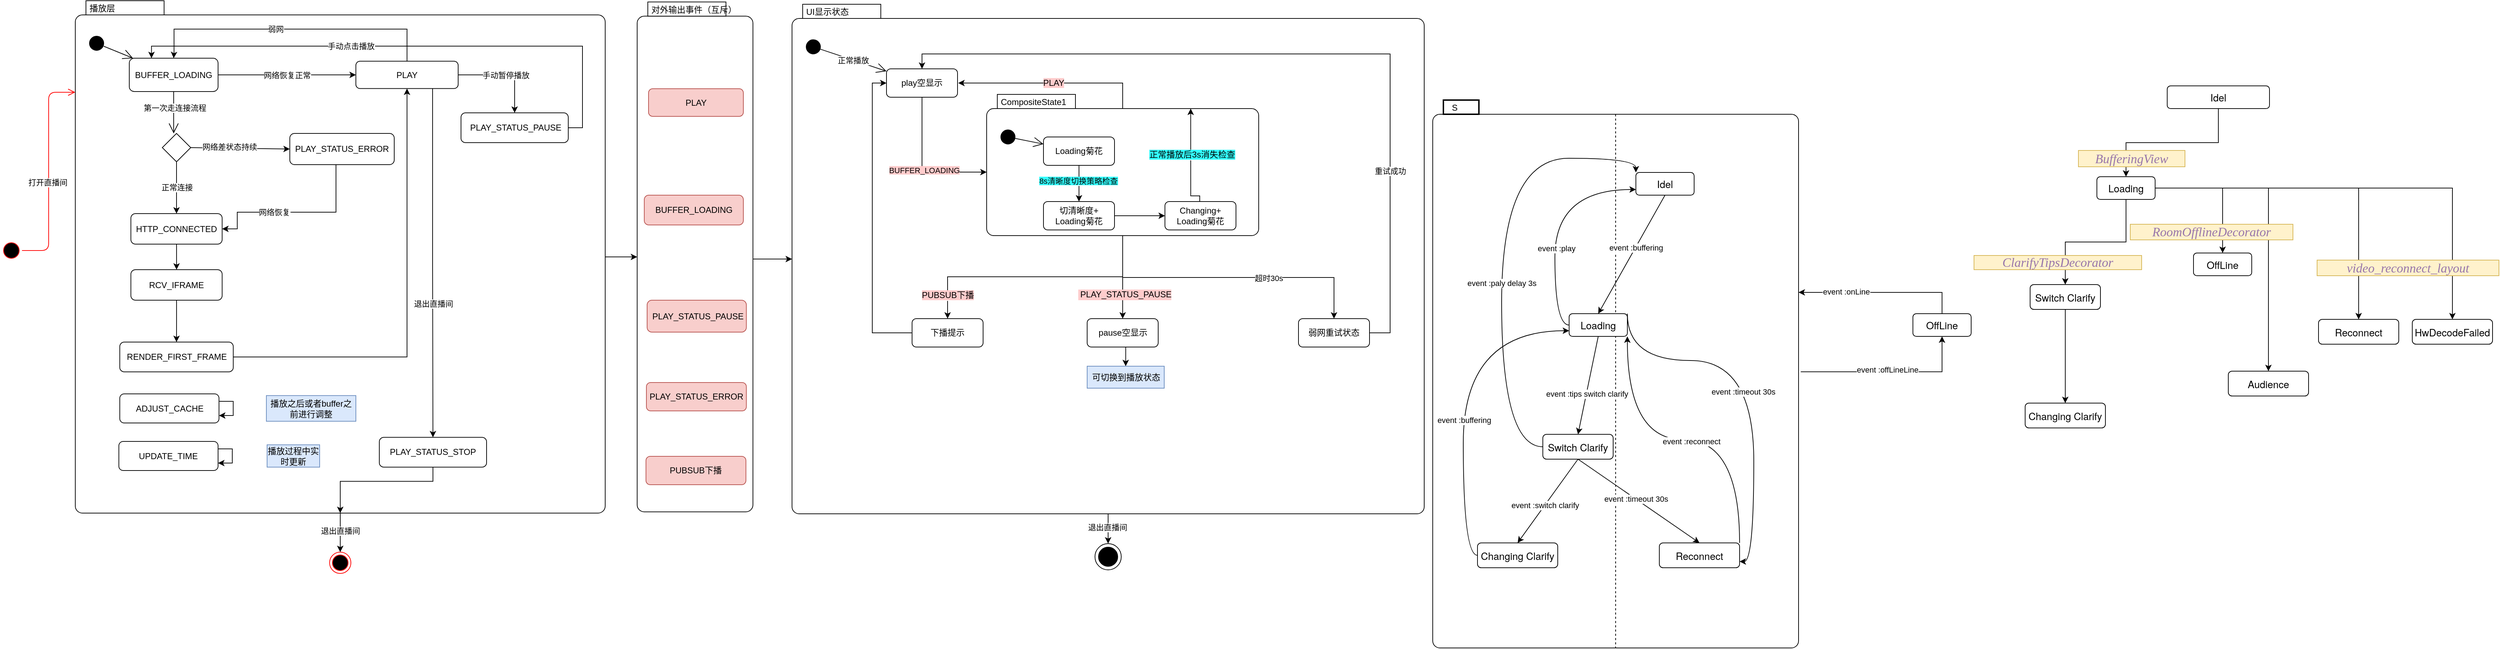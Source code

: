 <mxfile version="13.3.9" type="github">
  <diagram id="amrAe1FXWB98-2LjFH7b" name="Page-1">
    <mxGraphModel dx="2916" dy="997" grid="0" gridSize="10" guides="1" tooltips="1" connect="1" arrows="1" fold="1" page="1" pageScale="1" pageWidth="850" pageHeight="1100" math="0" shadow="0">
      <root>
        <mxCell id="0" />
        <mxCell id="1" parent="0" />
        <mxCell id="_pSZeCRedl2bUFnM4k-u-33" value="S" style="shape=mxgraph.sysml.region;align=left;verticalAlign=top;spacingTop=-3;spacingLeft=25;" parent="1" vertex="1">
          <mxGeometry x="1993" y="229" width="515" height="772" as="geometry" />
        </mxCell>
        <mxCell id="fQ577wyoKTEt6M08ta1X-2" value="" style="ellipse;html=1;shape=startState;fillColor=#000000;strokeColor=#ff0000;" parent="1" vertex="1">
          <mxGeometry x="-23" y="426" width="30" height="30" as="geometry" />
        </mxCell>
        <mxCell id="fQ577wyoKTEt6M08ta1X-3" value="" style="edgeStyle=orthogonalEdgeStyle;html=1;verticalAlign=bottom;endArrow=open;endSize=8;strokeColor=#ff0000;entryX=0;entryY=0;entryDx=0;entryDy=129;entryPerimeter=0;" parent="1" source="fQ577wyoKTEt6M08ta1X-2" target="fQ577wyoKTEt6M08ta1X-19" edge="1">
          <mxGeometry relative="1" as="geometry">
            <mxPoint x="256" y="463" as="targetPoint" />
          </mxGeometry>
        </mxCell>
        <mxCell id="fQ577wyoKTEt6M08ta1X-6" value="打开直播间" style="edgeLabel;html=1;align=center;verticalAlign=middle;resizable=0;points=[];" parent="fQ577wyoKTEt6M08ta1X-3" vertex="1" connectable="0">
          <mxGeometry x="-0.101" y="2" relative="1" as="geometry">
            <mxPoint as="offset" />
          </mxGeometry>
        </mxCell>
        <mxCell id="fQ577wyoKTEt6M08ta1X-74" value="" style="edgeStyle=orthogonalEdgeStyle;rounded=0;orthogonalLoop=1;jettySize=auto;html=1;" parent="1" source="fQ577wyoKTEt6M08ta1X-19" target="fQ577wyoKTEt6M08ta1X-72" edge="1">
          <mxGeometry relative="1" as="geometry" />
        </mxCell>
        <mxCell id="fQ577wyoKTEt6M08ta1X-117" value="" style="edgeStyle=orthogonalEdgeStyle;rounded=0;orthogonalLoop=1;jettySize=auto;html=1;" parent="1" source="fQ577wyoKTEt6M08ta1X-19" target="fQ577wyoKTEt6M08ta1X-116" edge="1">
          <mxGeometry relative="1" as="geometry" />
        </mxCell>
        <mxCell id="fQ577wyoKTEt6M08ta1X-225" value="退出直播间" style="edgeLabel;html=1;align=center;verticalAlign=middle;resizable=0;points=[];" parent="fQ577wyoKTEt6M08ta1X-117" vertex="1" connectable="0">
          <mxGeometry x="-0.091" relative="1" as="geometry">
            <mxPoint as="offset" />
          </mxGeometry>
        </mxCell>
        <mxCell id="fQ577wyoKTEt6M08ta1X-19" value="播放层" style="shape=mxgraph.sysml.compState;align=left;verticalAlign=top;spacingTop=-3;spacingLeft=18;strokeWidth=1;recursiveResize=0;" parent="1" vertex="1">
          <mxGeometry x="82" y="89" width="746" height="722" as="geometry" />
        </mxCell>
        <mxCell id="fQ577wyoKTEt6M08ta1X-20" value="" style="shape=ellipse;html=1;fillColor=#000000;verticalLabelPosition=bottom;labelBackgroundColor=#ffffff;verticalAlign=top;" parent="fQ577wyoKTEt6M08ta1X-19" vertex="1">
          <mxGeometry x="20" y="50" width="20" height="20" as="geometry" />
        </mxCell>
        <mxCell id="fQ577wyoKTEt6M08ta1X-43" value="网络恢复正常" style="edgeStyle=orthogonalEdgeStyle;rounded=0;orthogonalLoop=1;jettySize=auto;html=1;exitX=1;exitY=0.5;exitDx=0;exitDy=0;" parent="fQ577wyoKTEt6M08ta1X-19" source="fQ577wyoKTEt6M08ta1X-21" target="fQ577wyoKTEt6M08ta1X-31" edge="1">
          <mxGeometry relative="1" as="geometry" />
        </mxCell>
        <mxCell id="fQ577wyoKTEt6M08ta1X-21" value="BUFFER_LOADING" style="strokeColor=inherit;fillColor=inherit;gradientColor=inherit;shape=rect;html=1;rounded=1;whiteSpace=wrap;align=center;" parent="fQ577wyoKTEt6M08ta1X-19" vertex="1">
          <mxGeometry x="76" y="81" width="125" height="47" as="geometry" />
        </mxCell>
        <mxCell id="fQ577wyoKTEt6M08ta1X-27" value="" style="edgeStyle=orthogonalEdgeStyle;rounded=0;orthogonalLoop=1;jettySize=auto;html=1;" parent="fQ577wyoKTEt6M08ta1X-19" source="fQ577wyoKTEt6M08ta1X-22" target="fQ577wyoKTEt6M08ta1X-26" edge="1">
          <mxGeometry relative="1" as="geometry" />
        </mxCell>
        <mxCell id="fQ577wyoKTEt6M08ta1X-22" value="HTTP_CONNECTED" style="strokeColor=inherit;fillColor=inherit;gradientColor=inherit;shape=rect;html=1;rounded=1;whiteSpace=wrap;align=center;" parent="fQ577wyoKTEt6M08ta1X-19" vertex="1">
          <mxGeometry x="78.25" y="300" width="128.5" height="43" as="geometry" />
        </mxCell>
        <mxCell id="fQ577wyoKTEt6M08ta1X-30" value="" style="edgeStyle=orthogonalEdgeStyle;rounded=0;orthogonalLoop=1;jettySize=auto;html=1;" parent="fQ577wyoKTEt6M08ta1X-19" source="fQ577wyoKTEt6M08ta1X-26" target="fQ577wyoKTEt6M08ta1X-29" edge="1">
          <mxGeometry relative="1" as="geometry" />
        </mxCell>
        <mxCell id="fQ577wyoKTEt6M08ta1X-26" value="RCV_IFRAME" style="strokeColor=inherit;fillColor=inherit;gradientColor=inherit;shape=rect;html=1;rounded=1;whiteSpace=wrap;align=center;" parent="fQ577wyoKTEt6M08ta1X-19" vertex="1">
          <mxGeometry x="78.25" y="379" width="128.5" height="43" as="geometry" />
        </mxCell>
        <mxCell id="fQ577wyoKTEt6M08ta1X-32" value="" style="edgeStyle=orthogonalEdgeStyle;rounded=0;orthogonalLoop=1;jettySize=auto;html=1;" parent="fQ577wyoKTEt6M08ta1X-19" source="fQ577wyoKTEt6M08ta1X-29" target="fQ577wyoKTEt6M08ta1X-31" edge="1">
          <mxGeometry relative="1" as="geometry" />
        </mxCell>
        <mxCell id="fQ577wyoKTEt6M08ta1X-29" value="RENDER_FIRST_FRAME" style="strokeColor=inherit;fillColor=inherit;gradientColor=inherit;shape=rect;html=1;rounded=1;whiteSpace=wrap;align=center;" parent="fQ577wyoKTEt6M08ta1X-19" vertex="1">
          <mxGeometry x="62.63" y="481" width="159.75" height="42" as="geometry" />
        </mxCell>
        <mxCell id="fQ577wyoKTEt6M08ta1X-42" value="" style="edgeStyle=orthogonalEdgeStyle;rounded=0;orthogonalLoop=1;jettySize=auto;html=1;entryX=0.5;entryY=0;entryDx=0;entryDy=0;" parent="fQ577wyoKTEt6M08ta1X-19" source="fQ577wyoKTEt6M08ta1X-31" target="fQ577wyoKTEt6M08ta1X-21" edge="1">
          <mxGeometry relative="1" as="geometry">
            <Array as="points">
              <mxPoint x="467" y="40" />
              <mxPoint x="139" y="40" />
              <mxPoint x="139" y="72" />
            </Array>
          </mxGeometry>
        </mxCell>
        <mxCell id="fQ577wyoKTEt6M08ta1X-44" value="弱网" style="edgeLabel;html=1;align=center;verticalAlign=middle;resizable=0;points=[];" parent="fQ577wyoKTEt6M08ta1X-42" vertex="1" connectable="0">
          <mxGeometry x="0.118" relative="1" as="geometry">
            <mxPoint x="1" as="offset" />
          </mxGeometry>
        </mxCell>
        <mxCell id="fQ577wyoKTEt6M08ta1X-107" value="手动暂停播放" style="edgeStyle=orthogonalEdgeStyle;rounded=0;orthogonalLoop=1;jettySize=auto;html=1;exitX=1;exitY=0.5;exitDx=0;exitDy=0;entryX=0.5;entryY=0;entryDx=0;entryDy=0;" parent="fQ577wyoKTEt6M08ta1X-19" source="fQ577wyoKTEt6M08ta1X-31" target="fQ577wyoKTEt6M08ta1X-106" edge="1">
          <mxGeometry relative="1" as="geometry" />
        </mxCell>
        <mxCell id="fQ577wyoKTEt6M08ta1X-119" style="edgeStyle=orthogonalEdgeStyle;rounded=0;orthogonalLoop=1;jettySize=auto;html=1;exitX=0.75;exitY=1;exitDx=0;exitDy=0;" parent="fQ577wyoKTEt6M08ta1X-19" source="fQ577wyoKTEt6M08ta1X-31" target="fQ577wyoKTEt6M08ta1X-112" edge="1">
          <mxGeometry relative="1" as="geometry" />
        </mxCell>
        <mxCell id="fQ577wyoKTEt6M08ta1X-121" value="退出直播间" style="edgeLabel;html=1;align=center;verticalAlign=middle;resizable=0;points=[];" parent="fQ577wyoKTEt6M08ta1X-119" vertex="1" connectable="0">
          <mxGeometry x="0.231" y="1" relative="1" as="geometry">
            <mxPoint x="-1" as="offset" />
          </mxGeometry>
        </mxCell>
        <mxCell id="fQ577wyoKTEt6M08ta1X-31" value="PLAY" style="strokeColor=inherit;fillColor=inherit;gradientColor=inherit;shape=rect;html=1;rounded=1;whiteSpace=wrap;align=center;" parent="fQ577wyoKTEt6M08ta1X-19" vertex="1">
          <mxGeometry x="395" y="85.25" width="144" height="38.5" as="geometry" />
        </mxCell>
        <mxCell id="fQ577wyoKTEt6M08ta1X-36" value="" style="edgeStyle=orthogonalEdgeStyle;rounded=0;orthogonalLoop=1;jettySize=auto;html=1;" parent="fQ577wyoKTEt6M08ta1X-19" source="fQ577wyoKTEt6M08ta1X-33" target="fQ577wyoKTEt6M08ta1X-33" edge="1">
          <mxGeometry relative="1" as="geometry">
            <Array as="points">
              <mxPoint x="79" y="575" />
            </Array>
          </mxGeometry>
        </mxCell>
        <mxCell id="fQ577wyoKTEt6M08ta1X-33" value="ADJUST_CACHE" style="strokeColor=inherit;fillColor=inherit;gradientColor=inherit;shape=rect;html=1;rounded=1;whiteSpace=wrap;align=center;" parent="fQ577wyoKTEt6M08ta1X-19" vertex="1">
          <mxGeometry x="62.63" y="554.01" width="139.68" height="41" as="geometry" />
        </mxCell>
        <mxCell id="fQ577wyoKTEt6M08ta1X-39" value="" style="edgeStyle=orthogonalEdgeStyle;rounded=0;orthogonalLoop=1;jettySize=auto;html=1;" parent="fQ577wyoKTEt6M08ta1X-19" source="fQ577wyoKTEt6M08ta1X-35" target="fQ577wyoKTEt6M08ta1X-35" edge="1">
          <mxGeometry relative="1" as="geometry">
            <Array as="points">
              <mxPoint x="88" y="642" />
            </Array>
          </mxGeometry>
        </mxCell>
        <mxCell id="fQ577wyoKTEt6M08ta1X-35" value="UPDATE_TIME" style="strokeColor=inherit;fillColor=inherit;gradientColor=inherit;shape=rect;html=1;rounded=1;whiteSpace=wrap;align=center;" parent="fQ577wyoKTEt6M08ta1X-19" vertex="1">
          <mxGeometry x="61.32" y="621" width="139.68" height="41" as="geometry" />
        </mxCell>
        <mxCell id="fQ577wyoKTEt6M08ta1X-23" value="" style="strokeColor=inherit;fillColor=inherit;gradientColor=inherit;edgeStyle=none;html=1;endArrow=open;endSize=12;" parent="fQ577wyoKTEt6M08ta1X-19" source="fQ577wyoKTEt6M08ta1X-20" target="fQ577wyoKTEt6M08ta1X-21" edge="1">
          <mxGeometry relative="1" as="geometry" />
        </mxCell>
        <mxCell id="fQ577wyoKTEt6M08ta1X-45" value="播放过程中实时更新" style="text;html=1;strokeColor=#6c8ebf;fillColor=#dae8fc;align=center;verticalAlign=middle;whiteSpace=wrap;rounded=0;" parent="fQ577wyoKTEt6M08ta1X-19" vertex="1">
          <mxGeometry x="270" y="625.75" width="74" height="31.5" as="geometry" />
        </mxCell>
        <mxCell id="fQ577wyoKTEt6M08ta1X-47" value="播放之后或者buffer之前进行调整" style="text;html=1;strokeColor=#6c8ebf;fillColor=#dae8fc;align=center;verticalAlign=middle;whiteSpace=wrap;rounded=0;" parent="fQ577wyoKTEt6M08ta1X-19" vertex="1">
          <mxGeometry x="269" y="556.38" width="126" height="36.25" as="geometry" />
        </mxCell>
        <mxCell id="fQ577wyoKTEt6M08ta1X-51" style="edgeStyle=orthogonalEdgeStyle;rounded=0;orthogonalLoop=1;jettySize=auto;html=1;entryX=1;entryY=0.5;entryDx=0;entryDy=0;" parent="fQ577wyoKTEt6M08ta1X-19" source="fQ577wyoKTEt6M08ta1X-48" target="fQ577wyoKTEt6M08ta1X-22" edge="1">
          <mxGeometry relative="1" as="geometry">
            <Array as="points">
              <mxPoint x="367" y="298" />
              <mxPoint x="228" y="298" />
            </Array>
          </mxGeometry>
        </mxCell>
        <mxCell id="fQ577wyoKTEt6M08ta1X-52" value="网络恢复" style="edgeLabel;html=1;align=center;verticalAlign=middle;resizable=0;points=[];" parent="fQ577wyoKTEt6M08ta1X-51" vertex="1" connectable="0">
          <mxGeometry x="0.228" y="4" relative="1" as="geometry">
            <mxPoint y="-4" as="offset" />
          </mxGeometry>
        </mxCell>
        <mxCell id="fQ577wyoKTEt6M08ta1X-48" value="PLAY_STATUS_ERROR" style="strokeColor=inherit;fillColor=inherit;gradientColor=inherit;shape=rect;html=1;rounded=1;whiteSpace=wrap;align=center;" parent="fQ577wyoKTEt6M08ta1X-19" vertex="1">
          <mxGeometry x="302" y="187" width="147" height="44" as="geometry" />
        </mxCell>
        <mxCell id="fQ577wyoKTEt6M08ta1X-63" value="" style="shape=rhombus;html=1;labelPosition=right;align=left;verticalAlign=middle" parent="fQ577wyoKTEt6M08ta1X-19" vertex="1">
          <mxGeometry x="122.51" y="187" width="40" height="40" as="geometry" />
        </mxCell>
        <mxCell id="fQ577wyoKTEt6M08ta1X-64" value="" style="edgeStyle=elbowEdgeStyle;html=1;elbow=horizontal;align=right;verticalAlign=bottom;rounded=0;labelBackgroundColor=none;endArrow=open;endSize=12;exitX=0.5;exitY=1;exitDx=0;exitDy=0;" parent="fQ577wyoKTEt6M08ta1X-19" source="fQ577wyoKTEt6M08ta1X-21" target="fQ577wyoKTEt6M08ta1X-63" edge="1">
          <mxGeometry relative="1" as="geometry">
            <mxPoint x="92" y="119" as="sourcePoint" />
          </mxGeometry>
        </mxCell>
        <mxCell id="fQ577wyoKTEt6M08ta1X-70" value="第一次走连接流程" style="edgeLabel;html=1;align=center;verticalAlign=middle;resizable=0;points=[];" parent="fQ577wyoKTEt6M08ta1X-64" vertex="1" connectable="0">
          <mxGeometry x="-0.219" y="1" relative="1" as="geometry">
            <mxPoint as="offset" />
          </mxGeometry>
        </mxCell>
        <mxCell id="fQ577wyoKTEt6M08ta1X-67" value="" style="endArrow=classic;html=1;exitX=1;exitY=0.5;exitDx=0;exitDy=0;entryX=0;entryY=0.5;entryDx=0;entryDy=0;" parent="fQ577wyoKTEt6M08ta1X-19" source="fQ577wyoKTEt6M08ta1X-63" target="fQ577wyoKTEt6M08ta1X-48" edge="1">
          <mxGeometry width="50" height="50" relative="1" as="geometry">
            <mxPoint x="348" y="307" as="sourcePoint" />
            <mxPoint x="398" y="257" as="targetPoint" />
          </mxGeometry>
        </mxCell>
        <mxCell id="fQ577wyoKTEt6M08ta1X-69" value="网络差状态持续" style="edgeLabel;html=1;align=center;verticalAlign=middle;resizable=0;points=[];" parent="fQ577wyoKTEt6M08ta1X-67" vertex="1" connectable="0">
          <mxGeometry x="-0.229" y="2" relative="1" as="geometry">
            <mxPoint as="offset" />
          </mxGeometry>
        </mxCell>
        <mxCell id="fQ577wyoKTEt6M08ta1X-68" value="正常连接" style="endArrow=classic;html=1;exitX=0.5;exitY=1;exitDx=0;exitDy=0;entryX=0.5;entryY=0;entryDx=0;entryDy=0;" parent="fQ577wyoKTEt6M08ta1X-19" source="fQ577wyoKTEt6M08ta1X-63" target="fQ577wyoKTEt6M08ta1X-22" edge="1">
          <mxGeometry width="50" height="50" relative="1" as="geometry">
            <mxPoint x="348" y="307" as="sourcePoint" />
            <mxPoint x="398" y="257" as="targetPoint" />
          </mxGeometry>
        </mxCell>
        <mxCell id="fQ577wyoKTEt6M08ta1X-108" style="edgeStyle=orthogonalEdgeStyle;rounded=0;orthogonalLoop=1;jettySize=auto;html=1;exitX=1;exitY=0.5;exitDx=0;exitDy=0;entryX=0.25;entryY=0;entryDx=0;entryDy=0;" parent="fQ577wyoKTEt6M08ta1X-19" source="fQ577wyoKTEt6M08ta1X-106" target="fQ577wyoKTEt6M08ta1X-21" edge="1">
          <mxGeometry relative="1" as="geometry">
            <Array as="points">
              <mxPoint x="714" y="179" />
              <mxPoint x="714" y="64" />
              <mxPoint x="107" y="64" />
            </Array>
          </mxGeometry>
        </mxCell>
        <mxCell id="fQ577wyoKTEt6M08ta1X-109" value="手动点击播放" style="edgeLabel;html=1;align=center;verticalAlign=middle;resizable=0;points=[];" parent="fQ577wyoKTEt6M08ta1X-108" vertex="1" connectable="0">
          <mxGeometry x="0.215" relative="1" as="geometry">
            <mxPoint as="offset" />
          </mxGeometry>
        </mxCell>
        <mxCell id="fQ577wyoKTEt6M08ta1X-106" value="&amp;nbsp;PLAY_STATUS_PAUSE" style="strokeColor=inherit;fillColor=inherit;gradientColor=inherit;shape=rect;html=1;rounded=1;whiteSpace=wrap;align=center;" parent="fQ577wyoKTEt6M08ta1X-19" vertex="1">
          <mxGeometry x="543" y="158" width="151" height="42" as="geometry" />
        </mxCell>
        <mxCell id="fQ577wyoKTEt6M08ta1X-120" style="edgeStyle=orthogonalEdgeStyle;rounded=0;orthogonalLoop=1;jettySize=auto;html=1;exitX=0.5;exitY=1;exitDx=0;exitDy=0;" parent="fQ577wyoKTEt6M08ta1X-19" source="fQ577wyoKTEt6M08ta1X-112" target="fQ577wyoKTEt6M08ta1X-19" edge="1">
          <mxGeometry relative="1" as="geometry" />
        </mxCell>
        <mxCell id="fQ577wyoKTEt6M08ta1X-112" value="PLAY_STATUS_STOP" style="strokeColor=inherit;fillColor=inherit;gradientColor=inherit;shape=rect;html=1;rounded=1;whiteSpace=wrap;align=center;" parent="fQ577wyoKTEt6M08ta1X-19" vertex="1">
          <mxGeometry x="428" y="615.25" width="151" height="42" as="geometry" />
        </mxCell>
        <mxCell id="fQ577wyoKTEt6M08ta1X-173" value="" style="edgeStyle=orthogonalEdgeStyle;rounded=0;orthogonalLoop=1;jettySize=auto;html=1;" parent="1" source="fQ577wyoKTEt6M08ta1X-72" target="fQ577wyoKTEt6M08ta1X-123" edge="1">
          <mxGeometry relative="1" as="geometry">
            <Array as="points">
              <mxPoint x="1059" y="453" />
              <mxPoint x="1059" y="453" />
            </Array>
          </mxGeometry>
        </mxCell>
        <mxCell id="fQ577wyoKTEt6M08ta1X-72" value="对外输出事件（互斥）" style="shape=mxgraph.sysml.compState;html=1;align=left;verticalAlign=top;spacingTop=-3;spacingLeft=18;" parent="1" vertex="1">
          <mxGeometry x="873" y="90.75" width="162.99" height="718.5" as="geometry" />
        </mxCell>
        <mxCell id="fQ577wyoKTEt6M08ta1X-73" value="PLAY" style="shape=rect;rounded=1;html=1;whiteSpace=wrap;align=center;fillColor=#f8cecc;strokeColor=#b85450;" parent="1" vertex="1">
          <mxGeometry x="889" y="213" width="133.5" height="39" as="geometry" />
        </mxCell>
        <mxCell id="fQ577wyoKTEt6M08ta1X-75" value="BUFFER_LOADING" style="shape=rect;rounded=1;html=1;whiteSpace=wrap;align=center;fillColor=#f8cecc;strokeColor=#b85450;" parent="1" vertex="1">
          <mxGeometry x="883" y="363" width="139.5" height="42" as="geometry" />
        </mxCell>
        <mxCell id="fQ577wyoKTEt6M08ta1X-105" value="PLAY_STATUS_ERROR" style="shape=rect;rounded=1;html=1;whiteSpace=wrap;align=center;fillColor=#f8cecc;strokeColor=#b85450;" parent="1" vertex="1">
          <mxGeometry x="886" y="627" width="140.75" height="40" as="geometry" />
        </mxCell>
        <mxCell id="fQ577wyoKTEt6M08ta1X-111" value="&amp;nbsp;PLAY_STATUS_PAUSE" style="shape=rect;rounded=1;html=1;whiteSpace=wrap;align=center;fillColor=#f8cecc;strokeColor=#b85450;" parent="1" vertex="1">
          <mxGeometry x="887" y="511" width="139.75" height="45" as="geometry" />
        </mxCell>
        <mxCell id="fQ577wyoKTEt6M08ta1X-116" value="" style="ellipse;html=1;shape=endState;fillColor=#000000;strokeColor=#ff0000;" parent="1" vertex="1">
          <mxGeometry x="440" y="866" width="30" height="30" as="geometry" />
        </mxCell>
        <mxCell id="fQ577wyoKTEt6M08ta1X-223" style="edgeStyle=orthogonalEdgeStyle;rounded=0;orthogonalLoop=1;jettySize=auto;html=1;exitX=0.5;exitY=1;exitDx=0;exitDy=0;exitPerimeter=0;entryX=0.5;entryY=0;entryDx=0;entryDy=0;entryPerimeter=0;" parent="1" source="fQ577wyoKTEt6M08ta1X-123" target="fQ577wyoKTEt6M08ta1X-222" edge="1">
          <mxGeometry relative="1" as="geometry" />
        </mxCell>
        <mxCell id="fQ577wyoKTEt6M08ta1X-224" value="退出直播间" style="edgeLabel;html=1;align=center;verticalAlign=middle;resizable=0;points=[];" parent="fQ577wyoKTEt6M08ta1X-223" vertex="1" connectable="0">
          <mxGeometry x="-0.095" y="-1" relative="1" as="geometry">
            <mxPoint as="offset" />
          </mxGeometry>
        </mxCell>
        <mxCell id="fQ577wyoKTEt6M08ta1X-123" value="UI显示状态" style="shape=mxgraph.sysml.compState;align=left;verticalAlign=top;spacingTop=-3;spacingLeft=18;strokeWidth=1;recursiveResize=0;" parent="1" vertex="1">
          <mxGeometry x="1091" y="94" width="890" height="718" as="geometry" />
        </mxCell>
        <mxCell id="fQ577wyoKTEt6M08ta1X-124" value="" style="shape=ellipse;html=1;fillColor=#000000;verticalLabelPosition=bottom;labelBackgroundColor=#ffffff;verticalAlign=top;" parent="fQ577wyoKTEt6M08ta1X-123" vertex="1">
          <mxGeometry x="20" y="50" width="20" height="20" as="geometry" />
        </mxCell>
        <mxCell id="fQ577wyoKTEt6M08ta1X-162" style="edgeStyle=orthogonalEdgeStyle;rounded=0;orthogonalLoop=1;jettySize=auto;html=1;exitX=0.5;exitY=1;exitDx=0;exitDy=0;entryX=0;entryY=0;entryDx=0;entryDy=109.5;entryPerimeter=0;" parent="fQ577wyoKTEt6M08ta1X-123" source="fQ577wyoKTEt6M08ta1X-125" target="fQ577wyoKTEt6M08ta1X-152" edge="1">
          <mxGeometry relative="1" as="geometry" />
        </mxCell>
        <mxCell id="fQ577wyoKTEt6M08ta1X-163" value="&lt;span style=&quot;background-color: rgb(255 , 204 , 204)&quot;&gt;BUFFER_LOADING&lt;/span&gt;" style="edgeLabel;html=1;align=center;verticalAlign=middle;resizable=0;points=[];" parent="fQ577wyoKTEt6M08ta1X-162" vertex="1" connectable="0">
          <mxGeometry x="0.106" y="3" relative="1" as="geometry">
            <mxPoint as="offset" />
          </mxGeometry>
        </mxCell>
        <mxCell id="fQ577wyoKTEt6M08ta1X-125" value="play空显示" style="strokeColor=inherit;fillColor=inherit;gradientColor=inherit;shape=rect;html=1;rounded=1;whiteSpace=wrap;align=center;" parent="fQ577wyoKTEt6M08ta1X-123" vertex="1">
          <mxGeometry x="133" y="91" width="100" height="40" as="geometry" />
        </mxCell>
        <mxCell id="fQ577wyoKTEt6M08ta1X-127" value="正常播放" style="strokeColor=inherit;fillColor=inherit;gradientColor=inherit;edgeStyle=none;html=1;endArrow=open;endSize=12;" parent="fQ577wyoKTEt6M08ta1X-123" source="fQ577wyoKTEt6M08ta1X-124" target="fQ577wyoKTEt6M08ta1X-125" edge="1">
          <mxGeometry relative="1" as="geometry" />
        </mxCell>
        <mxCell id="fQ577wyoKTEt6M08ta1X-137" style="edgeStyle=orthogonalEdgeStyle;rounded=0;orthogonalLoop=1;jettySize=auto;html=1;entryX=0.5;entryY=0;entryDx=0;entryDy=0;exitX=0.5;exitY=1;exitDx=0;exitDy=0;exitPerimeter=0;" parent="fQ577wyoKTEt6M08ta1X-123" source="fQ577wyoKTEt6M08ta1X-152" target="fQ577wyoKTEt6M08ta1X-131" edge="1">
          <mxGeometry relative="1" as="geometry">
            <mxPoint x="427" y="428" as="sourcePoint" />
            <Array as="points">
              <mxPoint x="466" y="385" />
              <mxPoint x="763" y="385" />
            </Array>
          </mxGeometry>
        </mxCell>
        <mxCell id="fQ577wyoKTEt6M08ta1X-220" value="超时30s" style="edgeLabel;html=1;align=center;verticalAlign=middle;resizable=0;points=[];" parent="fQ577wyoKTEt6M08ta1X-137" vertex="1" connectable="0">
          <mxGeometry x="0.271" y="-1" relative="1" as="geometry">
            <mxPoint x="1" as="offset" />
          </mxGeometry>
        </mxCell>
        <mxCell id="fQ577wyoKTEt6M08ta1X-140" style="edgeStyle=orthogonalEdgeStyle;rounded=0;orthogonalLoop=1;jettySize=auto;html=1;exitX=0.5;exitY=1;exitDx=0;exitDy=0;exitPerimeter=0;entryX=0.5;entryY=0;entryDx=0;entryDy=0;" parent="fQ577wyoKTEt6M08ta1X-123" source="fQ577wyoKTEt6M08ta1X-152" target="fQ577wyoKTEt6M08ta1X-132" edge="1">
          <mxGeometry relative="1" as="geometry">
            <mxPoint x="377" y="408" as="sourcePoint" />
            <Array as="points">
              <mxPoint x="466" y="384" />
              <mxPoint x="219" y="384" />
            </Array>
          </mxGeometry>
        </mxCell>
        <mxCell id="fQ577wyoKTEt6M08ta1X-141" value="&lt;span style=&quot;font-size: 12px ; background-color: rgb(255 , 204 , 204)&quot;&gt;PUBSUB下播&lt;/span&gt;" style="edgeLabel;html=1;align=center;verticalAlign=middle;resizable=0;points=[];" parent="fQ577wyoKTEt6M08ta1X-140" vertex="1" connectable="0">
          <mxGeometry x="0.121" y="-1" relative="1" as="geometry">
            <mxPoint x="-101" y="26.5" as="offset" />
          </mxGeometry>
        </mxCell>
        <mxCell id="fQ577wyoKTEt6M08ta1X-166" value="" style="edgeStyle=orthogonalEdgeStyle;rounded=0;orthogonalLoop=1;jettySize=auto;html=1;entryX=0.5;entryY=0;entryDx=0;entryDy=0;" parent="fQ577wyoKTEt6M08ta1X-123" source="fQ577wyoKTEt6M08ta1X-131" target="fQ577wyoKTEt6M08ta1X-125" edge="1">
          <mxGeometry relative="1" as="geometry">
            <mxPoint x="842" y="308" as="targetPoint" />
            <Array as="points">
              <mxPoint x="842" y="70" />
              <mxPoint x="183" y="70" />
            </Array>
          </mxGeometry>
        </mxCell>
        <mxCell id="fQ577wyoKTEt6M08ta1X-221" value="重试成功" style="edgeLabel;html=1;align=center;verticalAlign=middle;resizable=0;points=[];" parent="fQ577wyoKTEt6M08ta1X-166" vertex="1" connectable="0">
          <mxGeometry x="-0.534" relative="1" as="geometry">
            <mxPoint as="offset" />
          </mxGeometry>
        </mxCell>
        <mxCell id="fQ577wyoKTEt6M08ta1X-131" value="弱网重试状态" style="strokeColor=inherit;fillColor=inherit;gradientColor=inherit;shape=rect;html=1;rounded=1;whiteSpace=wrap;align=center;" parent="fQ577wyoKTEt6M08ta1X-123" vertex="1">
          <mxGeometry x="713" y="443" width="100" height="40" as="geometry" />
        </mxCell>
        <mxCell id="fQ577wyoKTEt6M08ta1X-148" style="edgeStyle=orthogonalEdgeStyle;rounded=0;orthogonalLoop=1;jettySize=auto;html=1;entryX=0;entryY=0.5;entryDx=0;entryDy=0;" parent="fQ577wyoKTEt6M08ta1X-123" source="fQ577wyoKTEt6M08ta1X-132" target="fQ577wyoKTEt6M08ta1X-125" edge="1">
          <mxGeometry relative="1" as="geometry">
            <Array as="points">
              <mxPoint x="113" y="463" />
              <mxPoint x="113" y="111" />
            </Array>
          </mxGeometry>
        </mxCell>
        <mxCell id="fQ577wyoKTEt6M08ta1X-132" value="下播提示" style="strokeColor=inherit;fillColor=inherit;gradientColor=inherit;shape=rect;html=1;rounded=1;whiteSpace=wrap;align=center;" parent="fQ577wyoKTEt6M08ta1X-123" vertex="1">
          <mxGeometry x="169" y="443" width="100" height="40" as="geometry" />
        </mxCell>
        <mxCell id="fQ577wyoKTEt6M08ta1X-134" value="&lt;span style=&quot;font-size: 12px ; background-color: rgb(255 , 204 , 204)&quot;&gt;PLAY&lt;/span&gt;" style="edgeStyle=orthogonalEdgeStyle;rounded=0;orthogonalLoop=1;jettySize=auto;html=1;exitX=0.5;exitY=0;exitDx=0;exitDy=20;exitPerimeter=0;" parent="fQ577wyoKTEt6M08ta1X-123" source="fQ577wyoKTEt6M08ta1X-152" edge="1">
          <mxGeometry relative="1" as="geometry">
            <mxPoint x="427" y="196" as="sourcePoint" />
            <mxPoint x="234" y="111" as="targetPoint" />
            <Array as="points">
              <mxPoint x="466" y="111" />
            </Array>
          </mxGeometry>
        </mxCell>
        <mxCell id="fQ577wyoKTEt6M08ta1X-176" style="edgeStyle=orthogonalEdgeStyle;rounded=0;orthogonalLoop=1;jettySize=auto;html=1;exitX=0.5;exitY=1;exitDx=0;exitDy=0;exitPerimeter=0;" parent="fQ577wyoKTEt6M08ta1X-123" source="fQ577wyoKTEt6M08ta1X-152" target="fQ577wyoKTEt6M08ta1X-174" edge="1">
          <mxGeometry relative="1" as="geometry" />
        </mxCell>
        <mxCell id="fQ577wyoKTEt6M08ta1X-179" value="&lt;span style=&quot;font-size: 12px;&quot;&gt;&amp;nbsp;PLAY_STATUS_PAUSE&lt;/span&gt;" style="edgeLabel;html=1;align=center;verticalAlign=middle;resizable=0;points=[];labelBackgroundColor=#FFCCCC;" parent="fQ577wyoKTEt6M08ta1X-176" vertex="1" connectable="0">
          <mxGeometry x="0.419" y="2" relative="1" as="geometry">
            <mxPoint as="offset" />
          </mxGeometry>
        </mxCell>
        <mxCell id="fQ577wyoKTEt6M08ta1X-152" value="CompositeState1" style="shape=mxgraph.sysml.compState;align=left;verticalAlign=top;spacingTop=-3;spacingLeft=18;strokeWidth=1;recursiveResize=0;" parent="fQ577wyoKTEt6M08ta1X-123" vertex="1">
          <mxGeometry x="274" y="127" width="383" height="199" as="geometry" />
        </mxCell>
        <mxCell id="fQ577wyoKTEt6M08ta1X-153" value="" style="shape=ellipse;html=1;fillColor=#000000;verticalLabelPosition=bottom;labelBackgroundColor=#ffffff;verticalAlign=top;" parent="fQ577wyoKTEt6M08ta1X-152" vertex="1">
          <mxGeometry x="20" y="50" width="20" height="20" as="geometry" />
        </mxCell>
        <mxCell id="fQ577wyoKTEt6M08ta1X-160" style="edgeStyle=none;rounded=0;orthogonalLoop=1;jettySize=auto;html=1;exitX=0.5;exitY=1;exitDx=0;exitDy=0;entryX=0.5;entryY=0;entryDx=0;entryDy=0;" parent="fQ577wyoKTEt6M08ta1X-152" source="fQ577wyoKTEt6M08ta1X-154" target="fQ577wyoKTEt6M08ta1X-155" edge="1">
          <mxGeometry relative="1" as="geometry" />
        </mxCell>
        <mxCell id="fQ577wyoKTEt6M08ta1X-161" value="&lt;span style=&quot;background-color: rgb(51 , 255 , 255)&quot;&gt;8s清晰度切换策略检查&lt;/span&gt;" style="edgeLabel;html=1;align=center;verticalAlign=middle;resizable=0;points=[];" parent="fQ577wyoKTEt6M08ta1X-160" vertex="1" connectable="0">
          <mxGeometry x="-0.133" y="-1" relative="1" as="geometry">
            <mxPoint as="offset" />
          </mxGeometry>
        </mxCell>
        <mxCell id="fQ577wyoKTEt6M08ta1X-154" value="Loading菊花" style="strokeColor=inherit;fillColor=inherit;gradientColor=inherit;shape=rect;html=1;rounded=1;whiteSpace=wrap;align=center;" parent="fQ577wyoKTEt6M08ta1X-152" vertex="1">
          <mxGeometry x="80" y="60" width="100" height="40" as="geometry" />
        </mxCell>
        <mxCell id="fQ577wyoKTEt6M08ta1X-159" value="" style="edgeStyle=none;rounded=0;orthogonalLoop=1;jettySize=auto;html=1;" parent="fQ577wyoKTEt6M08ta1X-152" source="fQ577wyoKTEt6M08ta1X-155" target="fQ577wyoKTEt6M08ta1X-158" edge="1">
          <mxGeometry relative="1" as="geometry" />
        </mxCell>
        <mxCell id="fQ577wyoKTEt6M08ta1X-155" value="切清晰度+&lt;br&gt;Loading菊花" style="strokeColor=inherit;fillColor=inherit;gradientColor=inherit;shape=rect;html=1;rounded=1;whiteSpace=wrap;align=center;" parent="fQ577wyoKTEt6M08ta1X-152" vertex="1">
          <mxGeometry x="80" y="151" width="100" height="40" as="geometry" />
        </mxCell>
        <mxCell id="fQ577wyoKTEt6M08ta1X-158" value="Changing+&lt;br&gt;Loading菊花" style="strokeColor=inherit;fillColor=inherit;gradientColor=inherit;shape=rect;html=1;rounded=1;whiteSpace=wrap;align=center;" parent="fQ577wyoKTEt6M08ta1X-152" vertex="1">
          <mxGeometry x="251" y="151" width="100" height="40" as="geometry" />
        </mxCell>
        <mxCell id="fQ577wyoKTEt6M08ta1X-156" value="" style="strokeColor=inherit;fillColor=inherit;gradientColor=inherit;edgeStyle=none;html=1;endArrow=open;endSize=12;" parent="fQ577wyoKTEt6M08ta1X-152" source="fQ577wyoKTEt6M08ta1X-153" target="fQ577wyoKTEt6M08ta1X-154" edge="1">
          <mxGeometry relative="1" as="geometry" />
        </mxCell>
        <mxCell id="fQ577wyoKTEt6M08ta1X-171" style="edgeStyle=orthogonalEdgeStyle;rounded=0;orthogonalLoop=1;jettySize=auto;html=1;exitX=0.5;exitY=0;exitDx=0;exitDy=0;entryX=0.75;entryY=0;entryDx=0;entryDy=20;entryPerimeter=0;" parent="fQ577wyoKTEt6M08ta1X-152" source="fQ577wyoKTEt6M08ta1X-158" target="fQ577wyoKTEt6M08ta1X-152" edge="1">
          <mxGeometry relative="1" as="geometry">
            <mxPoint x="299.75" y="171" as="sourcePoint" />
            <mxPoint x="288" y="40" as="targetPoint" />
            <Array as="points">
              <mxPoint x="300" y="151" />
              <mxPoint x="300" y="143" />
              <mxPoint x="287" y="143" />
            </Array>
          </mxGeometry>
        </mxCell>
        <mxCell id="fQ577wyoKTEt6M08ta1X-172" value="&lt;span style=&quot;font-size: 12px ; background-color: rgb(51 , 255 , 255)&quot;&gt;正常播放后3s消失检查&lt;/span&gt;" style="edgeLabel;html=1;align=center;verticalAlign=middle;resizable=0;points=[];" parent="fQ577wyoKTEt6M08ta1X-171" vertex="1" connectable="0">
          <mxGeometry x="0.103" y="-1" relative="1" as="geometry">
            <mxPoint as="offset" />
          </mxGeometry>
        </mxCell>
        <mxCell id="fQ577wyoKTEt6M08ta1X-219" style="edgeStyle=orthogonalEdgeStyle;rounded=0;orthogonalLoop=1;jettySize=auto;html=1;exitX=0.5;exitY=1;exitDx=0;exitDy=0;entryX=0.5;entryY=0;entryDx=0;entryDy=0;" parent="fQ577wyoKTEt6M08ta1X-123" source="fQ577wyoKTEt6M08ta1X-174" target="fQ577wyoKTEt6M08ta1X-218" edge="1">
          <mxGeometry relative="1" as="geometry" />
        </mxCell>
        <mxCell id="fQ577wyoKTEt6M08ta1X-174" value="pause空显示" style="strokeColor=inherit;fillColor=inherit;gradientColor=inherit;shape=rect;html=1;rounded=1;whiteSpace=wrap;align=center;" parent="fQ577wyoKTEt6M08ta1X-123" vertex="1">
          <mxGeometry x="415.5" y="443" width="100" height="40" as="geometry" />
        </mxCell>
        <mxCell id="fQ577wyoKTEt6M08ta1X-218" value="可切换到播放状态" style="text;html=1;strokeColor=#6c8ebf;fillColor=#dae8fc;align=center;verticalAlign=middle;whiteSpace=wrap;rounded=0;" parent="fQ577wyoKTEt6M08ta1X-123" vertex="1">
          <mxGeometry x="415.5" y="510" width="108.5" height="31" as="geometry" />
        </mxCell>
        <mxCell id="fQ577wyoKTEt6M08ta1X-142" value="PUBSUB下播" style="shape=rect;rounded=1;html=1;whiteSpace=wrap;align=center;fillColor=#f8cecc;strokeColor=#b85450;" parent="1" vertex="1">
          <mxGeometry x="885.38" y="731" width="140.75" height="40" as="geometry" />
        </mxCell>
        <mxCell id="fQ577wyoKTEt6M08ta1X-222" value="" style="shape=mxgraph.sysml.actFinal;html=1;verticalLabelPosition=bottom;labelBackgroundColor=#ffffff;verticalAlign=top;" parent="1" vertex="1">
          <mxGeometry x="1517.5" y="854" width="37" height="37" as="geometry" />
        </mxCell>
        <mxCell id="_pSZeCRedl2bUFnM4k-u-4" style="rounded=0;orthogonalLoop=1;jettySize=auto;html=1;exitX=0.5;exitY=1;exitDx=0;exitDy=0;entryX=0.5;entryY=0;entryDx=0;entryDy=0;" parent="1" source="_pSZeCRedl2bUFnM4k-u-2" target="_pSZeCRedl2bUFnM4k-u-3" edge="1">
          <mxGeometry relative="1" as="geometry" />
        </mxCell>
        <mxCell id="_pSZeCRedl2bUFnM4k-u-26" value="event :buffering" style="edgeLabel;html=1;align=center;verticalAlign=middle;resizable=0;points=[];" parent="_pSZeCRedl2bUFnM4k-u-4" vertex="1" connectable="0">
          <mxGeometry x="-0.112" relative="1" as="geometry">
            <mxPoint as="offset" />
          </mxGeometry>
        </mxCell>
        <mxCell id="_pSZeCRedl2bUFnM4k-u-12" style="edgeStyle=orthogonalEdgeStyle;rounded=0;orthogonalLoop=1;jettySize=auto;html=1;exitX=1.006;exitY=0.496;exitDx=0;exitDy=0;exitPerimeter=0;entryX=0.5;entryY=1;entryDx=0;entryDy=0;" parent="1" source="_pSZeCRedl2bUFnM4k-u-33" target="_pSZeCRedl2bUFnM4k-u-5" edge="1">
          <mxGeometry relative="1" as="geometry">
            <mxPoint x="2714" y="612" as="targetPoint" />
          </mxGeometry>
        </mxCell>
        <mxCell id="_pSZeCRedl2bUFnM4k-u-23" value="event :offLineLine" style="edgeLabel;html=1;align=center;verticalAlign=middle;resizable=0;points=[];" parent="_pSZeCRedl2bUFnM4k-u-12" vertex="1" connectable="0">
          <mxGeometry x="-0.01" y="-1" relative="1" as="geometry">
            <mxPoint x="-1.09" y="-3.91" as="offset" />
          </mxGeometry>
        </mxCell>
        <mxCell id="_pSZeCRedl2bUFnM4k-u-2" value="&lt;span style=&quot;font-family: &amp;#34;helvetica neue&amp;#34; , &amp;#34;helvetica neue&amp;#34; , &amp;#34;helvetica&amp;#34; , &amp;#34;arial&amp;#34; , &amp;#34;lantinghei sc&amp;#34; , &amp;#34;hiragino sans gb&amp;#34; , &amp;#34;microsoft yahei&amp;#34; , sans-serif ; font-size: 14px ; text-align: left ; background-color: rgb(255 , 255 , 255)&quot;&gt;Idel&lt;/span&gt;" style="shape=rect;rounded=1;html=1;whiteSpace=wrap;align=center;" parent="1" vertex="1">
          <mxGeometry x="2279" y="331" width="82" height="32" as="geometry" />
        </mxCell>
        <mxCell id="_pSZeCRedl2bUFnM4k-u-7" style="edgeStyle=none;rounded=0;orthogonalLoop=1;jettySize=auto;html=1;exitX=0.5;exitY=1;exitDx=0;exitDy=0;entryX=0.5;entryY=0;entryDx=0;entryDy=0;" parent="1" source="_pSZeCRedl2bUFnM4k-u-3" target="_pSZeCRedl2bUFnM4k-u-6" edge="1">
          <mxGeometry relative="1" as="geometry" />
        </mxCell>
        <mxCell id="_pSZeCRedl2bUFnM4k-u-29" value="event :tips switch clarify" style="edgeLabel;html=1;align=center;verticalAlign=middle;resizable=0;points=[];" parent="_pSZeCRedl2bUFnM4k-u-7" vertex="1" connectable="0">
          <mxGeometry x="-0.09" y="1" relative="1" as="geometry">
            <mxPoint x="-4.04" y="18.12" as="offset" />
          </mxGeometry>
        </mxCell>
        <mxCell id="_pSZeCRedl2bUFnM4k-u-9" style="edgeStyle=none;rounded=0;orthogonalLoop=1;jettySize=auto;html=1;exitX=0.5;exitY=1;exitDx=0;exitDy=0;entryX=0.5;entryY=0;entryDx=0;entryDy=0;" parent="1" source="_pSZeCRedl2bUFnM4k-u-6" target="_pSZeCRedl2bUFnM4k-u-8" edge="1">
          <mxGeometry relative="1" as="geometry" />
        </mxCell>
        <mxCell id="_pSZeCRedl2bUFnM4k-u-31" value="event :switch clarify" style="edgeLabel;html=1;align=center;verticalAlign=middle;resizable=0;points=[];" parent="_pSZeCRedl2bUFnM4k-u-9" vertex="1" connectable="0">
          <mxGeometry x="0.107" y="-1" relative="1" as="geometry">
            <mxPoint x="1" as="offset" />
          </mxGeometry>
        </mxCell>
        <mxCell id="_pSZeCRedl2bUFnM4k-u-11" style="edgeStyle=none;rounded=0;orthogonalLoop=1;jettySize=auto;html=1;exitX=0.5;exitY=1;exitDx=0;exitDy=0;entryX=0.5;entryY=0;entryDx=0;entryDy=0;" parent="1" source="_pSZeCRedl2bUFnM4k-u-6" target="_pSZeCRedl2bUFnM4k-u-10" edge="1">
          <mxGeometry relative="1" as="geometry" />
        </mxCell>
        <mxCell id="_pSZeCRedl2bUFnM4k-u-30" value="event :timeout 30s" style="edgeLabel;html=1;align=center;verticalAlign=middle;resizable=0;points=[];" parent="_pSZeCRedl2bUFnM4k-u-11" vertex="1" connectable="0">
          <mxGeometry x="-0.048" relative="1" as="geometry">
            <mxPoint as="offset" />
          </mxGeometry>
        </mxCell>
        <mxCell id="_pSZeCRedl2bUFnM4k-u-14" style="edgeStyle=orthogonalEdgeStyle;curved=1;rounded=0;orthogonalLoop=1;jettySize=auto;html=1;exitX=0;exitY=0.5;exitDx=0;exitDy=0;entryX=0;entryY=0.75;entryDx=0;entryDy=0;" parent="1" source="_pSZeCRedl2bUFnM4k-u-3" target="_pSZeCRedl2bUFnM4k-u-2" edge="1">
          <mxGeometry relative="1" as="geometry" />
        </mxCell>
        <mxCell id="_pSZeCRedl2bUFnM4k-u-25" value="event :play" style="edgeLabel;html=1;align=center;verticalAlign=middle;resizable=0;points=[];" parent="_pSZeCRedl2bUFnM4k-u-14" vertex="1" connectable="0">
          <mxGeometry x="-0.212" y="-2" relative="1" as="geometry">
            <mxPoint as="offset" />
          </mxGeometry>
        </mxCell>
        <mxCell id="_pSZeCRedl2bUFnM4k-u-21" style="edgeStyle=orthogonalEdgeStyle;curved=1;rounded=0;orthogonalLoop=1;jettySize=auto;html=1;exitX=1;exitY=0;exitDx=0;exitDy=0;entryX=1;entryY=0.75;entryDx=0;entryDy=0;" parent="1" source="_pSZeCRedl2bUFnM4k-u-3" target="_pSZeCRedl2bUFnM4k-u-10" edge="1">
          <mxGeometry relative="1" as="geometry">
            <Array as="points">
              <mxPoint x="2267" y="596" />
              <mxPoint x="2445" y="596" />
              <mxPoint x="2445" y="879" />
            </Array>
          </mxGeometry>
        </mxCell>
        <mxCell id="_pSZeCRedl2bUFnM4k-u-27" value="event :timeout 30s" style="edgeLabel;html=1;align=center;verticalAlign=middle;resizable=0;points=[];" parent="_pSZeCRedl2bUFnM4k-u-21" vertex="1" connectable="0">
          <mxGeometry x="0.052" y="-15" relative="1" as="geometry">
            <mxPoint as="offset" />
          </mxGeometry>
        </mxCell>
        <mxCell id="_pSZeCRedl2bUFnM4k-u-3" value="&lt;span style=&quot;font-family: &amp;#34;helvetica neue&amp;#34; , &amp;#34;helvetica neue&amp;#34; , &amp;#34;helvetica&amp;#34; , &amp;#34;arial&amp;#34; , &amp;#34;lantinghei sc&amp;#34; , &amp;#34;hiragino sans gb&amp;#34; , &amp;#34;microsoft yahei&amp;#34; , sans-serif ; font-size: 14px ; text-align: left ; background-color: rgb(255 , 255 , 255)&quot;&gt;Loading&lt;/span&gt;" style="shape=rect;rounded=1;html=1;whiteSpace=wrap;align=center;" parent="1" vertex="1">
          <mxGeometry x="2185" y="530" width="82" height="32" as="geometry" />
        </mxCell>
        <mxCell id="_pSZeCRedl2bUFnM4k-u-38" style="edgeStyle=orthogonalEdgeStyle;rounded=0;orthogonalLoop=1;jettySize=auto;html=1;exitX=0.5;exitY=0;exitDx=0;exitDy=0;" parent="1" source="_pSZeCRedl2bUFnM4k-u-5" edge="1">
          <mxGeometry relative="1" as="geometry">
            <mxPoint x="2508" y="500" as="targetPoint" />
            <Array as="points">
              <mxPoint x="2710" y="500" />
            </Array>
          </mxGeometry>
        </mxCell>
        <mxCell id="_pSZeCRedl2bUFnM4k-u-39" value="event :onLine" style="edgeLabel;html=1;align=center;verticalAlign=middle;resizable=0;points=[];" parent="_pSZeCRedl2bUFnM4k-u-38" vertex="1" connectable="0">
          <mxGeometry x="-0.09" y="2" relative="1" as="geometry">
            <mxPoint x="-60" y="-3" as="offset" />
          </mxGeometry>
        </mxCell>
        <mxCell id="_pSZeCRedl2bUFnM4k-u-5" value="&lt;span style=&quot;font-family: &amp;#34;helvetica neue&amp;#34; , &amp;#34;helvetica neue&amp;#34; , &amp;#34;helvetica&amp;#34; , &amp;#34;arial&amp;#34; , &amp;#34;lantinghei sc&amp;#34; , &amp;#34;hiragino sans gb&amp;#34; , &amp;#34;microsoft yahei&amp;#34; , sans-serif ; font-size: 14px ; text-align: left ; background-color: rgb(255 , 255 , 255)&quot;&gt;OffLine&lt;/span&gt;" style="shape=rect;rounded=1;html=1;whiteSpace=wrap;align=center;" parent="1" vertex="1">
          <mxGeometry x="2669" y="530" width="82" height="32" as="geometry" />
        </mxCell>
        <mxCell id="_pSZeCRedl2bUFnM4k-u-19" style="edgeStyle=orthogonalEdgeStyle;curved=1;rounded=0;orthogonalLoop=1;jettySize=auto;html=1;exitX=0;exitY=0.5;exitDx=0;exitDy=0;entryX=0;entryY=0;entryDx=0;entryDy=0;" parent="1" source="_pSZeCRedl2bUFnM4k-u-6" target="_pSZeCRedl2bUFnM4k-u-2" edge="1">
          <mxGeometry relative="1" as="geometry">
            <Array as="points">
              <mxPoint x="2090" y="718" />
              <mxPoint x="2090" y="311" />
              <mxPoint x="2279" y="311" />
            </Array>
          </mxGeometry>
        </mxCell>
        <mxCell id="_pSZeCRedl2bUFnM4k-u-24" value="event :paly delay 3s" style="edgeLabel;html=1;align=center;verticalAlign=middle;resizable=0;points=[];" parent="_pSZeCRedl2bUFnM4k-u-19" vertex="1" connectable="0">
          <mxGeometry x="-0.141" relative="1" as="geometry">
            <mxPoint y="1" as="offset" />
          </mxGeometry>
        </mxCell>
        <mxCell id="_pSZeCRedl2bUFnM4k-u-6" value="&lt;span style=&quot;font-family: &amp;#34;helvetica neue&amp;#34; , &amp;#34;helvetica neue&amp;#34; , &amp;#34;helvetica&amp;#34; , &amp;#34;arial&amp;#34; , &amp;#34;lantinghei sc&amp;#34; , &amp;#34;hiragino sans gb&amp;#34; , &amp;#34;microsoft yahei&amp;#34; , sans-serif ; font-size: 14px ; text-align: left ; background-color: rgb(255 , 255 , 255)&quot;&gt;Switch Clarify&lt;/span&gt;" style="shape=rect;rounded=1;html=1;whiteSpace=wrap;align=center;" parent="1" vertex="1">
          <mxGeometry x="2148" y="700" width="99" height="35" as="geometry" />
        </mxCell>
        <mxCell id="_pSZeCRedl2bUFnM4k-u-17" style="edgeStyle=orthogonalEdgeStyle;curved=1;rounded=0;orthogonalLoop=1;jettySize=auto;html=1;exitX=0;exitY=0.5;exitDx=0;exitDy=0;entryX=0;entryY=0.75;entryDx=0;entryDy=0;" parent="1" source="_pSZeCRedl2bUFnM4k-u-8" target="_pSZeCRedl2bUFnM4k-u-3" edge="1">
          <mxGeometry relative="1" as="geometry" />
        </mxCell>
        <mxCell id="_pSZeCRedl2bUFnM4k-u-32" value="event :buffering" style="edgeLabel;html=1;align=center;verticalAlign=middle;resizable=0;points=[];" parent="_pSZeCRedl2bUFnM4k-u-17" vertex="1" connectable="0">
          <mxGeometry x="-0.129" y="-1" relative="1" as="geometry">
            <mxPoint y="1" as="offset" />
          </mxGeometry>
        </mxCell>
        <mxCell id="_pSZeCRedl2bUFnM4k-u-8" value="&lt;span style=&quot;font-family: &amp;#34;helvetica neue&amp;#34; , &amp;#34;helvetica neue&amp;#34; , &amp;#34;helvetica&amp;#34; , &amp;#34;arial&amp;#34; , &amp;#34;lantinghei sc&amp;#34; , &amp;#34;hiragino sans gb&amp;#34; , &amp;#34;microsoft yahei&amp;#34; , sans-serif ; font-size: 14px ; text-align: left ; background-color: rgb(255 , 255 , 255)&quot;&gt;Changing Clarify&lt;/span&gt;" style="shape=rect;rounded=1;html=1;whiteSpace=wrap;align=center;" parent="1" vertex="1">
          <mxGeometry x="2056" y="853" width="113" height="35" as="geometry" />
        </mxCell>
        <mxCell id="_pSZeCRedl2bUFnM4k-u-20" style="edgeStyle=orthogonalEdgeStyle;curved=1;rounded=0;orthogonalLoop=1;jettySize=auto;html=1;exitX=1;exitY=0;exitDx=0;exitDy=0;entryX=1;entryY=1;entryDx=0;entryDy=0;" parent="1" source="_pSZeCRedl2bUFnM4k-u-10" target="_pSZeCRedl2bUFnM4k-u-3" edge="1">
          <mxGeometry relative="1" as="geometry" />
        </mxCell>
        <mxCell id="_pSZeCRedl2bUFnM4k-u-28" value="event :reconnect" style="edgeLabel;html=1;align=center;verticalAlign=middle;resizable=0;points=[];" parent="_pSZeCRedl2bUFnM4k-u-20" vertex="1" connectable="0">
          <mxGeometry x="-0.049" y="2" relative="1" as="geometry">
            <mxPoint as="offset" />
          </mxGeometry>
        </mxCell>
        <mxCell id="_pSZeCRedl2bUFnM4k-u-10" value="&lt;span style=&quot;font-family: &amp;#34;helvetica neue&amp;#34; , &amp;#34;helvetica neue&amp;#34; , &amp;#34;helvetica&amp;#34; , &amp;#34;arial&amp;#34; , &amp;#34;lantinghei sc&amp;#34; , &amp;#34;hiragino sans gb&amp;#34; , &amp;#34;microsoft yahei&amp;#34; , sans-serif ; font-size: 14px ; text-align: left ; background-color: rgb(255 , 255 , 255)&quot;&gt;Reconnect&lt;/span&gt;" style="shape=rect;rounded=1;html=1;whiteSpace=wrap;align=center;" parent="1" vertex="1">
          <mxGeometry x="2312" y="853" width="113" height="35" as="geometry" />
        </mxCell>
        <mxCell id="_pSZeCRedl2bUFnM4k-u-44" style="edgeStyle=orthogonalEdgeStyle;rounded=0;orthogonalLoop=1;jettySize=auto;html=1;exitX=0.5;exitY=1;exitDx=0;exitDy=0;entryX=0.5;entryY=0;entryDx=0;entryDy=0;" parent="1" source="_pSZeCRedl2bUFnM4k-u-42" target="_pSZeCRedl2bUFnM4k-u-43" edge="1">
          <mxGeometry relative="1" as="geometry" />
        </mxCell>
        <mxCell id="_pSZeCRedl2bUFnM4k-u-48" style="edgeStyle=orthogonalEdgeStyle;rounded=0;orthogonalLoop=1;jettySize=auto;html=1;exitX=1;exitY=0.5;exitDx=0;exitDy=0;entryX=0.5;entryY=0;entryDx=0;entryDy=0;" parent="1" source="_pSZeCRedl2bUFnM4k-u-43" target="_pSZeCRedl2bUFnM4k-u-47" edge="1">
          <mxGeometry relative="1" as="geometry" />
        </mxCell>
        <mxCell id="_pSZeCRedl2bUFnM4k-u-53" style="edgeStyle=orthogonalEdgeStyle;rounded=0;orthogonalLoop=1;jettySize=auto;html=1;exitX=1;exitY=0.5;exitDx=0;exitDy=0;entryX=0.5;entryY=0;entryDx=0;entryDy=0;" parent="1" source="_pSZeCRedl2bUFnM4k-u-43" target="_pSZeCRedl2bUFnM4k-u-49" edge="1">
          <mxGeometry relative="1" as="geometry" />
        </mxCell>
        <mxCell id="_pSZeCRedl2bUFnM4k-u-42" value="&lt;span style=&quot;font-family: &amp;#34;helvetica neue&amp;#34; , &amp;#34;helvetica neue&amp;#34; , &amp;#34;helvetica&amp;#34; , &amp;#34;arial&amp;#34; , &amp;#34;lantinghei sc&amp;#34; , &amp;#34;hiragino sans gb&amp;#34; , &amp;#34;microsoft yahei&amp;#34; , sans-serif ; font-size: 14px ; text-align: left ; background-color: rgb(255 , 255 , 255)&quot;&gt;Idel&lt;/span&gt;" style="shape=rect;rounded=1;html=1;whiteSpace=wrap;align=center;" parent="1" vertex="1">
          <mxGeometry x="3027" y="209" width="144" height="32" as="geometry" />
        </mxCell>
        <mxCell id="_pSZeCRedl2bUFnM4k-u-46" style="edgeStyle=orthogonalEdgeStyle;rounded=0;orthogonalLoop=1;jettySize=auto;html=1;exitX=0.5;exitY=1;exitDx=0;exitDy=0;entryX=0.5;entryY=0;entryDx=0;entryDy=0;" parent="1" source="_pSZeCRedl2bUFnM4k-u-43" target="_pSZeCRedl2bUFnM4k-u-45" edge="1">
          <mxGeometry relative="1" as="geometry" />
        </mxCell>
        <mxCell id="m9u_rdDi-tM2ieU1G88B-2" style="edgeStyle=orthogonalEdgeStyle;rounded=0;orthogonalLoop=1;jettySize=auto;html=1;exitX=1;exitY=0.5;exitDx=0;exitDy=0;entryX=0.5;entryY=0;entryDx=0;entryDy=0;" edge="1" parent="1" source="_pSZeCRedl2bUFnM4k-u-43" target="m9u_rdDi-tM2ieU1G88B-1">
          <mxGeometry relative="1" as="geometry" />
        </mxCell>
        <mxCell id="m9u_rdDi-tM2ieU1G88B-9" style="edgeStyle=orthogonalEdgeStyle;rounded=0;orthogonalLoop=1;jettySize=auto;html=1;exitX=1;exitY=0.5;exitDx=0;exitDy=0;" edge="1" parent="1" source="_pSZeCRedl2bUFnM4k-u-43" target="m9u_rdDi-tM2ieU1G88B-3">
          <mxGeometry relative="1" as="geometry" />
        </mxCell>
        <mxCell id="_pSZeCRedl2bUFnM4k-u-43" value="&lt;span style=&quot;font-family: &amp;#34;helvetica neue&amp;#34; , &amp;#34;helvetica neue&amp;#34; , &amp;#34;helvetica&amp;#34; , &amp;#34;arial&amp;#34; , &amp;#34;lantinghei sc&amp;#34; , &amp;#34;hiragino sans gb&amp;#34; , &amp;#34;microsoft yahei&amp;#34; , sans-serif ; font-size: 14px ; text-align: left ; background-color: rgb(255 , 255 , 255)&quot;&gt;Loading&lt;/span&gt;" style="shape=rect;rounded=1;html=1;whiteSpace=wrap;align=center;" parent="1" vertex="1">
          <mxGeometry x="2928" y="337" width="82" height="32" as="geometry" />
        </mxCell>
        <mxCell id="_pSZeCRedl2bUFnM4k-u-52" style="edgeStyle=orthogonalEdgeStyle;rounded=0;orthogonalLoop=1;jettySize=auto;html=1;exitX=0.5;exitY=1;exitDx=0;exitDy=0;entryX=0.5;entryY=0;entryDx=0;entryDy=0;" parent="1" source="_pSZeCRedl2bUFnM4k-u-45" target="_pSZeCRedl2bUFnM4k-u-51" edge="1">
          <mxGeometry relative="1" as="geometry" />
        </mxCell>
        <mxCell id="_pSZeCRedl2bUFnM4k-u-45" value="&lt;span style=&quot;font-family: &amp;#34;helvetica neue&amp;#34; , &amp;#34;helvetica neue&amp;#34; , &amp;#34;helvetica&amp;#34; , &amp;#34;arial&amp;#34; , &amp;#34;lantinghei sc&amp;#34; , &amp;#34;hiragino sans gb&amp;#34; , &amp;#34;microsoft yahei&amp;#34; , sans-serif ; font-size: 14px ; text-align: left ; background-color: rgb(255 , 255 , 255)&quot;&gt;Switch Clarify&lt;/span&gt;" style="shape=rect;rounded=1;html=1;whiteSpace=wrap;align=center;" parent="1" vertex="1">
          <mxGeometry x="2834" y="489" width="99" height="35" as="geometry" />
        </mxCell>
        <mxCell id="_pSZeCRedl2bUFnM4k-u-47" value="&lt;span style=&quot;font-family: &amp;#34;helvetica neue&amp;#34; , &amp;#34;helvetica neue&amp;#34; , &amp;#34;helvetica&amp;#34; , &amp;#34;arial&amp;#34; , &amp;#34;lantinghei sc&amp;#34; , &amp;#34;hiragino sans gb&amp;#34; , &amp;#34;microsoft yahei&amp;#34; , sans-serif ; font-size: 14px ; text-align: left ; background-color: rgb(255 , 255 , 255)&quot;&gt;Reconnect&lt;/span&gt;" style="shape=rect;rounded=1;html=1;whiteSpace=wrap;align=center;" parent="1" vertex="1">
          <mxGeometry x="3240" y="538" width="113" height="35" as="geometry" />
        </mxCell>
        <mxCell id="_pSZeCRedl2bUFnM4k-u-49" value="&lt;span style=&quot;font-family: &amp;#34;helvetica neue&amp;#34; , &amp;#34;helvetica neue&amp;#34; , &amp;#34;helvetica&amp;#34; , &amp;#34;arial&amp;#34; , &amp;#34;lantinghei sc&amp;#34; , &amp;#34;hiragino sans gb&amp;#34; , &amp;#34;microsoft yahei&amp;#34; , sans-serif ; font-size: 14px ; text-align: left ; background-color: rgb(255 , 255 , 255)&quot;&gt;OffLine&lt;/span&gt;" style="shape=rect;rounded=1;html=1;whiteSpace=wrap;align=center;" parent="1" vertex="1">
          <mxGeometry x="3064" y="444.5" width="82" height="32" as="geometry" />
        </mxCell>
        <mxCell id="_pSZeCRedl2bUFnM4k-u-51" value="&lt;span style=&quot;font-family: &amp;#34;helvetica neue&amp;#34; , &amp;#34;helvetica neue&amp;#34; , &amp;#34;helvetica&amp;#34; , &amp;#34;arial&amp;#34; , &amp;#34;lantinghei sc&amp;#34; , &amp;#34;hiragino sans gb&amp;#34; , &amp;#34;microsoft yahei&amp;#34; , sans-serif ; font-size: 14px ; text-align: left ; background-color: rgb(255 , 255 , 255)&quot;&gt;Changing Clarify&lt;/span&gt;" style="shape=rect;rounded=1;html=1;whiteSpace=wrap;align=center;" parent="1" vertex="1">
          <mxGeometry x="2827" y="656" width="113" height="35" as="geometry" />
        </mxCell>
        <mxCell id="m9u_rdDi-tM2ieU1G88B-1" value="&lt;span style=&quot;font-family: &amp;#34;helvetica neue&amp;#34; , &amp;#34;helvetica neue&amp;#34; , &amp;#34;helvetica&amp;#34; , &amp;#34;arial&amp;#34; , &amp;#34;lantinghei sc&amp;#34; , &amp;#34;hiragino sans gb&amp;#34; , &amp;#34;microsoft yahei&amp;#34; , sans-serif ; font-size: 14px ; text-align: left ; background-color: rgb(255 , 255 , 255)&quot;&gt;HwDecodeFailed&lt;/span&gt;" style="shape=rect;rounded=1;html=1;whiteSpace=wrap;align=center;" vertex="1" parent="1">
          <mxGeometry x="3372" y="538" width="113" height="35" as="geometry" />
        </mxCell>
        <mxCell id="m9u_rdDi-tM2ieU1G88B-3" value="&lt;span style=&quot;font-family: &amp;#34;helvetica neue&amp;#34; , &amp;#34;helvetica neue&amp;#34; , &amp;#34;helvetica&amp;#34; , &amp;#34;arial&amp;#34; , &amp;#34;lantinghei sc&amp;#34; , &amp;#34;hiragino sans gb&amp;#34; , &amp;#34;microsoft yahei&amp;#34; , sans-serif ; font-size: 14px ; text-align: left ; background-color: rgb(255 , 255 , 255)&quot;&gt;Audience&lt;/span&gt;" style="shape=rect;rounded=1;html=1;whiteSpace=wrap;align=center;" vertex="1" parent="1">
          <mxGeometry x="3113" y="611" width="113" height="35" as="geometry" />
        </mxCell>
        <mxCell id="m9u_rdDi-tM2ieU1G88B-5" value="&lt;pre style=&quot;color: rgb(169 , 183 , 198) ; font-family: &amp;#34;menlo&amp;#34; ; font-size: 13.5pt&quot;&gt;&lt;span style=&quot;color: rgb(152 , 118 , 170) ; font-style: italic&quot;&gt;video_reconnect_layout&lt;/span&gt;&lt;/pre&gt;" style="text;html=1;strokeColor=#d6b656;fillColor=#fff2cc;align=center;verticalAlign=middle;whiteSpace=wrap;rounded=0;" vertex="1" parent="1">
          <mxGeometry x="3238" y="454.5" width="256" height="22" as="geometry" />
        </mxCell>
        <mxCell id="m9u_rdDi-tM2ieU1G88B-11" value="&lt;pre style=&quot;color: rgb(169 , 183 , 198) ; font-family: &amp;#34;menlo&amp;#34; ; font-size: 13.5pt&quot;&gt;&lt;i style=&quot;color: rgb(152 , 118 , 170)&quot;&gt;RoomOfflineDecorator&lt;/i&gt;&lt;br&gt;&lt;/pre&gt;" style="text;html=1;strokeColor=#d6b656;fillColor=#fff2cc;align=center;verticalAlign=middle;whiteSpace=wrap;rounded=0;" vertex="1" parent="1">
          <mxGeometry x="2975" y="404" width="229" height="22" as="geometry" />
        </mxCell>
        <mxCell id="m9u_rdDi-tM2ieU1G88B-12" value="&lt;pre style=&quot;color: rgb(169 , 183 , 198) ; font-family: &amp;#34;menlo&amp;#34; ; font-size: 13.5pt&quot;&gt;&lt;i style=&quot;color: rgb(152 , 118 , 170)&quot;&gt;ClarifyTipsDecorator&lt;/i&gt;&lt;br&gt;&lt;/pre&gt;" style="text;html=1;strokeColor=#d6b656;fillColor=#fff2cc;align=center;verticalAlign=middle;whiteSpace=wrap;rounded=0;" vertex="1" parent="1">
          <mxGeometry x="2755" y="448" width="236" height="20" as="geometry" />
        </mxCell>
        <mxCell id="m9u_rdDi-tM2ieU1G88B-13" value="&lt;pre style=&quot;color: rgb(169 , 183 , 198) ; font-family: &amp;#34;menlo&amp;#34; ; font-size: 13.5pt&quot;&gt;&lt;span style=&quot;color: rgb(152 , 118 , 170) ; font-style: italic&quot;&gt;BufferingView&lt;/span&gt;&lt;/pre&gt;" style="text;html=1;strokeColor=#d6b656;fillColor=#fff2cc;align=center;verticalAlign=middle;whiteSpace=wrap;rounded=0;" vertex="1" parent="1">
          <mxGeometry x="2902" y="300" width="150" height="23" as="geometry" />
        </mxCell>
      </root>
    </mxGraphModel>
  </diagram>
</mxfile>
